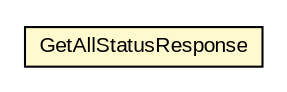 #!/usr/local/bin/dot
#
# Class diagram 
# Generated by UMLGraph version R5_6-24-gf6e263 (http://www.umlgraph.org/)
#

digraph G {
	edge [fontname="arial",fontsize=10,labelfontname="arial",labelfontsize=10];
	node [fontname="arial",fontsize=10,shape=plaintext];
	nodesep=0.25;
	ranksep=0.5;
	// org.miloss.fgsms.services.interfaces.status.GetAllStatusResponse
	c130631 [label=<<table title="org.miloss.fgsms.services.interfaces.status.GetAllStatusResponse" border="0" cellborder="1" cellspacing="0" cellpadding="2" port="p" bgcolor="lemonChiffon" href="./GetAllStatusResponse.html">
		<tr><td><table border="0" cellspacing="0" cellpadding="1">
<tr><td align="center" balign="center"> GetAllStatusResponse </td></tr>
		</table></td></tr>
		</table>>, URL="./GetAllStatusResponse.html", fontname="arial", fontcolor="black", fontsize=10.0];
}

